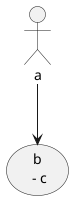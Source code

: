 {
  "sha1": "pda9ro72inkw0ygm3rsjyvvn5nep4ge",
  "insertion": {
    "when": "2024-06-04T17:28:41.038Z",
    "url": "https://github.com/plantuml/plantuml/issues/372",
    "user": "plantuml@gmail.com"
  }
}
@startuml
:a:-->(b\n - c)
@enduml
